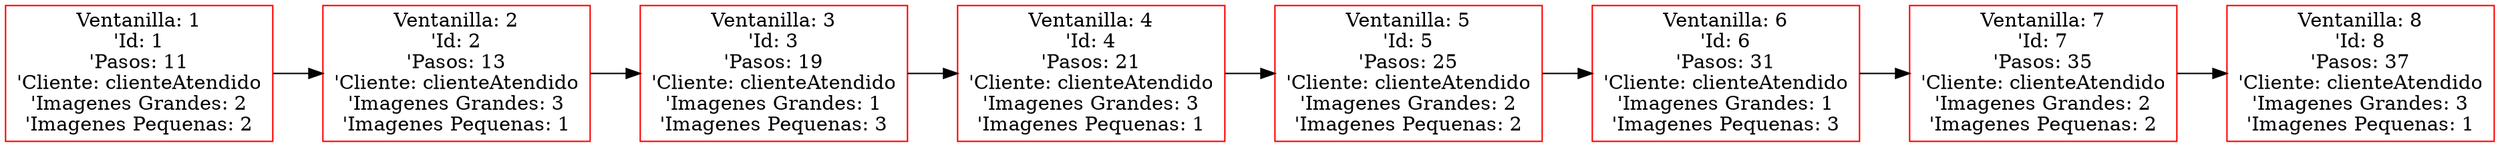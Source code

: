  digraph G {
 rankdir=LR;
 node0 [label="Ventanilla: 1\n'Id: 1\n'Pasos: 11\n'Cliente: clienteAtendido\n'Imagenes Grandes: 2\n'Imagenes Pequenas: 2", color="red", shape="rectangle"];
 node1 [label="Ventanilla: 2\n'Id: 2\n'Pasos: 13\n'Cliente: clienteAtendido\n'Imagenes Grandes: 3\n'Imagenes Pequenas: 1", color="red", shape="rectangle"];
 node0 -> node1 [dir="forward"];
 node2 [label="Ventanilla: 3\n'Id: 3\n'Pasos: 19\n'Cliente: clienteAtendido\n'Imagenes Grandes: 1\n'Imagenes Pequenas: 3", color="red", shape="rectangle"];
 node1 -> node2 [dir="forward"];
 node3 [label="Ventanilla: 4\n'Id: 4\n'Pasos: 21\n'Cliente: clienteAtendido\n'Imagenes Grandes: 3\n'Imagenes Pequenas: 1", color="red", shape="rectangle"];
 node2 -> node3 [dir="forward"];
 node4 [label="Ventanilla: 5\n'Id: 5\n'Pasos: 25\n'Cliente: clienteAtendido\n'Imagenes Grandes: 2\n'Imagenes Pequenas: 2", color="red", shape="rectangle"];
 node3 -> node4 [dir="forward"];
 node5 [label="Ventanilla: 6\n'Id: 6\n'Pasos: 31\n'Cliente: clienteAtendido\n'Imagenes Grandes: 1\n'Imagenes Pequenas: 3", color="red", shape="rectangle"];
 node4 -> node5 [dir="forward"];
 node6 [label="Ventanilla: 7\n'Id: 7\n'Pasos: 35\n'Cliente: clienteAtendido\n'Imagenes Grandes: 2\n'Imagenes Pequenas: 2", color="red", shape="rectangle"];
 node5 -> node6 [dir="forward"];
 node7 [label="Ventanilla: 8\n'Id: 8\n'Pasos: 37\n'Cliente: clienteAtendido\n'Imagenes Grandes: 3\n'Imagenes Pequenas: 1", color="red", shape="rectangle"];
 node6 -> node7 [dir="forward"];
 }
